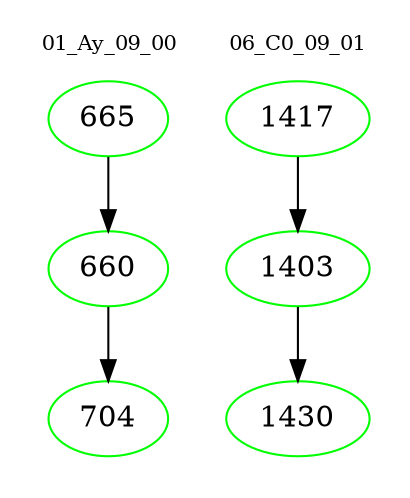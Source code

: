digraph{
subgraph cluster_0 {
color = white
label = "01_Ay_09_00";
fontsize=10;
T0_665 [label="665", color="green"]
T0_665 -> T0_660 [color="black"]
T0_660 [label="660", color="green"]
T0_660 -> T0_704 [color="black"]
T0_704 [label="704", color="green"]
}
subgraph cluster_1 {
color = white
label = "06_C0_09_01";
fontsize=10;
T1_1417 [label="1417", color="green"]
T1_1417 -> T1_1403 [color="black"]
T1_1403 [label="1403", color="green"]
T1_1403 -> T1_1430 [color="black"]
T1_1430 [label="1430", color="green"]
}
}
